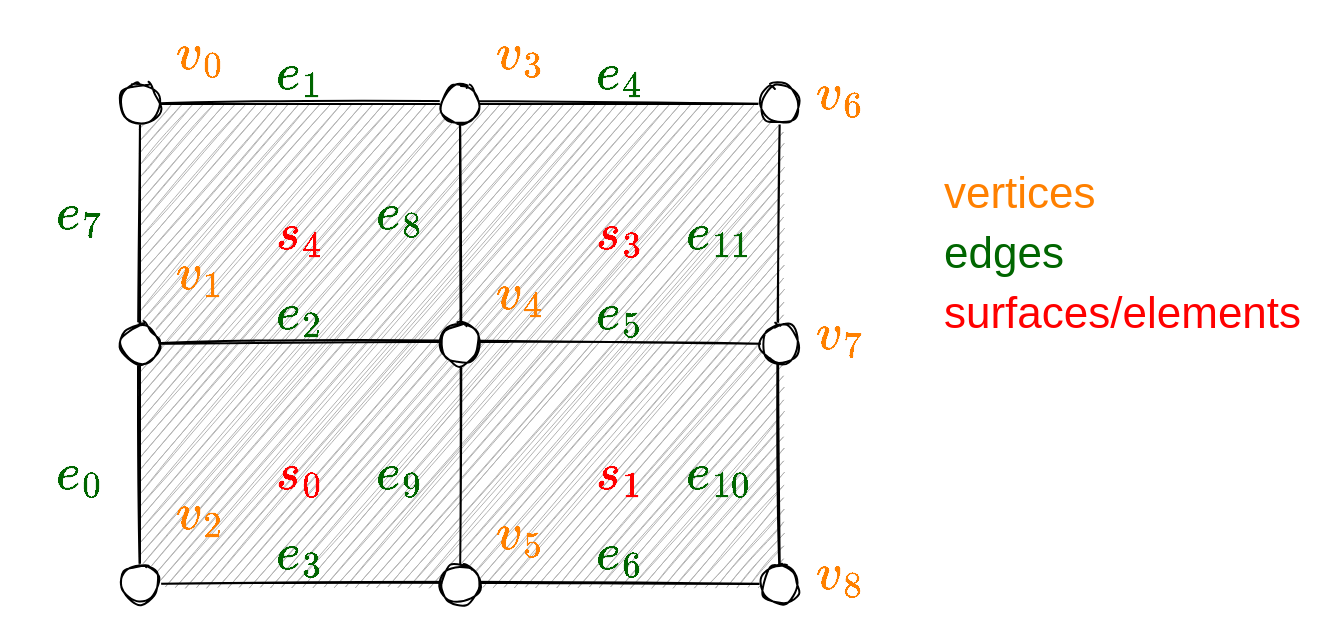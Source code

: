 <mxfile version="16.5.1" type="device"><diagram name="Page-1" id="c4acf3e9-155e-7222-9cf6-157b1a14988f"><mxGraphModel dx="711" dy="430" grid="1" gridSize="10" guides="1" tooltips="1" connect="1" arrows="1" fold="1" page="1" pageScale="1" pageWidth="827" pageHeight="1169" background="none" math="1" shadow="0"><root><mxCell id="0"/><mxCell id="1" parent="0"/><mxCell id="cG9FXj7pDNj3RxCWlY6D-50" value="" style="verticalLabelPosition=bottom;verticalAlign=top;html=1;shape=mxgraph.basic.rect;fillColor2=none;strokeWidth=1;size=20;indent=5;rounded=0;shadow=0;labelBackgroundColor=none;sketch=0;fontColor=#E4FDE1;fillColor=#FFFFFF;gradientColor=none;strokeColor=none;" vertex="1" parent="1"><mxGeometry x="90" y="70" width="660" height="310" as="geometry"/></mxCell><mxCell id="2" value="" style="rounded=0;whiteSpace=wrap;html=1;fillColor=#B3B3B3;glass=0;shadow=0;strokeColor=default;gradientColor=none;sketch=1;" parent="1" vertex="1"><mxGeometry x="160" y="120" width="320" height="240" as="geometry"/></mxCell><mxCell id="cG9FXj7pDNj3RxCWlY6D-18" value="" style="endArrow=none;html=1;rounded=0;shadow=0;sketch=1;entryX=0.5;entryY=0.5;entryDx=0;entryDy=0;entryPerimeter=0;exitX=0.5;exitY=0.5;exitDx=0;exitDy=0;exitPerimeter=0;" edge="1" parent="1" source="11" target="16"><mxGeometry width="50" height="50" relative="1" as="geometry"><mxPoint x="410" y="260" as="sourcePoint"/><mxPoint x="460" y="210" as="targetPoint"/></mxGeometry></mxCell><mxCell id="18" value="" style="endArrow=none;html=1;rounded=0;fontSize=22;fontColor=#000000;exitX=0;exitY=0.5;exitDx=0;exitDy=0;shadow=0;sketch=1;entryX=0.5;entryY=0.5;entryDx=0;entryDy=0;entryPerimeter=0;" parent="1" source="2" target="14" edge="1"><mxGeometry width="50" height="50" relative="1" as="geometry"><mxPoint x="250" y="330" as="sourcePoint"/><mxPoint x="300" y="280" as="targetPoint"/></mxGeometry></mxCell><mxCell id="3" value="&lt;span style=&quot;text-align: left&quot;&gt;&lt;font style=&quot;font-size: 22px&quot; color=&quot;#ff8000&quot;&gt;\(v_0\)&lt;/font&gt;&lt;/span&gt;" style="text;html=1;strokeColor=none;fillColor=none;align=center;verticalAlign=middle;whiteSpace=wrap;rounded=0;sketch=1;" parent="1" vertex="1"><mxGeometry x="160" y="80" width="60" height="30" as="geometry"/></mxCell><mxCell id="7" value="" style="ellipse;whiteSpace=wrap;html=1;aspect=fixed;fontSize=22;fontColor=#000000;perimeterSpacing=6;fillColor=default;sketch=1;" parent="1" vertex="1"><mxGeometry x="150" y="350" width="20" height="20" as="geometry"/></mxCell><mxCell id="9" value="" style="ellipse;whiteSpace=wrap;html=1;aspect=fixed;fontSize=22;fontColor=#000000;perimeterSpacing=6;fillColor=default;sketch=1;" parent="1" vertex="1"><mxGeometry x="150" y="230" width="20" height="20" as="geometry"/></mxCell><mxCell id="10" value="" style="ellipse;whiteSpace=wrap;html=1;aspect=fixed;fontSize=22;fontColor=#000000;perimeterSpacing=6;fillColor=default;sketch=1;" parent="1" vertex="1"><mxGeometry x="150" y="110" width="20" height="20" as="geometry"/></mxCell><mxCell id="11" value="" style="ellipse;whiteSpace=wrap;html=1;aspect=fixed;fontSize=22;fontColor=#000000;perimeterSpacing=6;fillColor=default;sketch=1;" parent="1" vertex="1"><mxGeometry x="310" y="350" width="20" height="20" as="geometry"/></mxCell><mxCell id="12" value="" style="ellipse;whiteSpace=wrap;html=1;aspect=fixed;fontSize=22;fontColor=#000000;perimeterSpacing=6;fillColor=default;sketch=1;" parent="1" vertex="1"><mxGeometry x="470" y="350" width="20" height="20" as="geometry"/></mxCell><mxCell id="14" value="" style="ellipse;whiteSpace=wrap;html=1;aspect=fixed;fontSize=22;fontColor=#000000;perimeterSpacing=6;fillColor=default;sketch=1;" parent="1" vertex="1"><mxGeometry x="470" y="230" width="20" height="20" as="geometry"/></mxCell><mxCell id="15" value="" style="ellipse;whiteSpace=wrap;html=1;aspect=fixed;fontSize=22;fontColor=#000000;perimeterSpacing=6;fillColor=default;sketch=1;" parent="1" vertex="1"><mxGeometry x="470" y="110" width="20" height="20" as="geometry"/></mxCell><mxCell id="16" value="" style="ellipse;whiteSpace=wrap;html=1;aspect=fixed;fontSize=22;fontColor=#000000;perimeterSpacing=6;fillColor=default;sketch=1;" parent="1" vertex="1"><mxGeometry x="310" y="110" width="20" height="20" as="geometry"/></mxCell><mxCell id="17" value="" style="ellipse;whiteSpace=wrap;html=1;aspect=fixed;fontSize=22;fontColor=#000000;perimeterSpacing=6;fillColor=default;sketch=1;" parent="1" vertex="1"><mxGeometry x="310" y="230" width="20" height="20" as="geometry"/></mxCell><mxCell id="cG9FXj7pDNj3RxCWlY6D-19" value="&lt;span style=&quot;text-align: left&quot;&gt;&lt;font style=&quot;font-size: 22px&quot; color=&quot;#ff8000&quot;&gt;\(v_1\)&lt;/font&gt;&lt;/span&gt;" style="text;html=1;strokeColor=none;fillColor=none;align=center;verticalAlign=middle;whiteSpace=wrap;rounded=0;sketch=1;" vertex="1" parent="1"><mxGeometry x="160" y="190" width="60" height="30" as="geometry"/></mxCell><mxCell id="cG9FXj7pDNj3RxCWlY6D-20" value="&lt;span style=&quot;text-align: left&quot;&gt;&lt;font style=&quot;font-size: 22px&quot; color=&quot;#ff8000&quot;&gt;\(v_2\)&lt;/font&gt;&lt;/span&gt;" style="text;html=1;strokeColor=none;fillColor=none;align=center;verticalAlign=middle;whiteSpace=wrap;rounded=0;sketch=1;" vertex="1" parent="1"><mxGeometry x="160" y="310" width="60" height="30" as="geometry"/></mxCell><mxCell id="cG9FXj7pDNj3RxCWlY6D-21" value="&lt;span style=&quot;text-align: left&quot;&gt;&lt;font style=&quot;font-size: 22px&quot; color=&quot;#ff8000&quot;&gt;\(v_3\)&lt;/font&gt;&lt;/span&gt;" style="text;html=1;strokeColor=none;fillColor=none;align=center;verticalAlign=middle;whiteSpace=wrap;rounded=0;sketch=1;" vertex="1" parent="1"><mxGeometry x="320" y="80" width="60" height="30" as="geometry"/></mxCell><mxCell id="cG9FXj7pDNj3RxCWlY6D-22" value="&lt;span style=&quot;text-align: left&quot;&gt;&lt;font style=&quot;font-size: 22px&quot; color=&quot;#ff8000&quot;&gt;\(v_4\)&lt;/font&gt;&lt;/span&gt;" style="text;html=1;strokeColor=none;fillColor=none;align=center;verticalAlign=middle;whiteSpace=wrap;rounded=0;sketch=1;" vertex="1" parent="1"><mxGeometry x="320" y="200" width="60" height="30" as="geometry"/></mxCell><mxCell id="cG9FXj7pDNj3RxCWlY6D-23" value="&lt;span style=&quot;text-align: left&quot;&gt;&lt;font style=&quot;font-size: 22px&quot; color=&quot;#ff8000&quot;&gt;\(v_5\)&lt;/font&gt;&lt;/span&gt;" style="text;html=1;strokeColor=none;fillColor=none;align=center;verticalAlign=middle;whiteSpace=wrap;rounded=0;sketch=1;" vertex="1" parent="1"><mxGeometry x="320" y="320" width="60" height="30" as="geometry"/></mxCell><mxCell id="cG9FXj7pDNj3RxCWlY6D-24" value="&lt;span style=&quot;text-align: left&quot;&gt;&lt;font style=&quot;font-size: 22px&quot; color=&quot;#ff8000&quot;&gt;\(v_6\)&lt;/font&gt;&lt;/span&gt;" style="text;html=1;strokeColor=none;fillColor=none;align=center;verticalAlign=middle;whiteSpace=wrap;rounded=0;sketch=1;" vertex="1" parent="1"><mxGeometry x="480" y="100" width="60" height="30" as="geometry"/></mxCell><mxCell id="cG9FXj7pDNj3RxCWlY6D-25" value="&lt;span style=&quot;text-align: left&quot;&gt;&lt;font style=&quot;font-size: 22px&quot; color=&quot;#ff8000&quot;&gt;\(v_7\)&lt;/font&gt;&lt;/span&gt;" style="text;html=1;strokeColor=none;fillColor=none;align=center;verticalAlign=middle;whiteSpace=wrap;rounded=0;sketch=1;" vertex="1" parent="1"><mxGeometry x="480" y="220" width="60" height="30" as="geometry"/></mxCell><mxCell id="cG9FXj7pDNj3RxCWlY6D-26" value="&lt;span style=&quot;text-align: left&quot;&gt;&lt;font style=&quot;font-size: 22px&quot; color=&quot;#ff8000&quot;&gt;\(v_8\)&lt;/font&gt;&lt;/span&gt;" style="text;html=1;strokeColor=none;fillColor=none;align=center;verticalAlign=middle;whiteSpace=wrap;rounded=0;sketch=1;" vertex="1" parent="1"><mxGeometry x="480" y="340" width="60" height="30" as="geometry"/></mxCell><mxCell id="cG9FXj7pDNj3RxCWlY6D-27" value="&lt;span style=&quot;text-align: left&quot;&gt;&lt;font style=&quot;font-size: 22px&quot; color=&quot;#006600&quot;&gt;\(e_1\)&lt;/font&gt;&lt;/span&gt;" style="text;html=1;strokeColor=none;fillColor=none;align=center;verticalAlign=middle;whiteSpace=wrap;rounded=0;sketch=1;" vertex="1" parent="1"><mxGeometry x="210" y="90" width="60" height="30" as="geometry"/></mxCell><mxCell id="cG9FXj7pDNj3RxCWlY6D-28" value="&lt;span style=&quot;text-align: left&quot;&gt;&lt;font style=&quot;font-size: 22px&quot; color=&quot;#006600&quot;&gt;\(e_2\)&lt;/font&gt;&lt;/span&gt;" style="text;html=1;strokeColor=none;fillColor=none;align=center;verticalAlign=middle;whiteSpace=wrap;rounded=0;sketch=1;" vertex="1" parent="1"><mxGeometry x="210" y="210" width="60" height="30" as="geometry"/></mxCell><mxCell id="cG9FXj7pDNj3RxCWlY6D-29" value="&lt;span style=&quot;text-align: left&quot;&gt;&lt;font style=&quot;font-size: 22px&quot; color=&quot;#006600&quot;&gt;\(e_3\)&lt;/font&gt;&lt;/span&gt;" style="text;html=1;strokeColor=none;fillColor=none;align=center;verticalAlign=middle;whiteSpace=wrap;rounded=0;sketch=1;" vertex="1" parent="1"><mxGeometry x="210" y="330" width="60" height="30" as="geometry"/></mxCell><mxCell id="cG9FXj7pDNj3RxCWlY6D-30" value="&lt;span style=&quot;text-align: left&quot;&gt;&lt;font style=&quot;font-size: 22px&quot; color=&quot;#006600&quot;&gt;\(e_4\)&lt;/font&gt;&lt;/span&gt;" style="text;html=1;strokeColor=none;fillColor=none;align=center;verticalAlign=middle;whiteSpace=wrap;rounded=0;sketch=1;" vertex="1" parent="1"><mxGeometry x="370" y="90" width="60" height="30" as="geometry"/></mxCell><mxCell id="cG9FXj7pDNj3RxCWlY6D-31" value="&lt;span style=&quot;text-align: left&quot;&gt;&lt;font style=&quot;font-size: 22px&quot; color=&quot;#006600&quot;&gt;\(e_5\)&lt;/font&gt;&lt;/span&gt;" style="text;html=1;strokeColor=none;fillColor=none;align=center;verticalAlign=middle;whiteSpace=wrap;rounded=0;sketch=1;" vertex="1" parent="1"><mxGeometry x="370" y="210" width="60" height="30" as="geometry"/></mxCell><mxCell id="cG9FXj7pDNj3RxCWlY6D-32" value="&lt;span style=&quot;text-align: left&quot;&gt;&lt;font style=&quot;font-size: 22px&quot; color=&quot;#006600&quot;&gt;\(e_6\)&lt;/font&gt;&lt;/span&gt;" style="text;html=1;strokeColor=none;fillColor=none;align=center;verticalAlign=middle;whiteSpace=wrap;rounded=0;sketch=1;" vertex="1" parent="1"><mxGeometry x="370" y="330" width="60" height="30" as="geometry"/></mxCell><mxCell id="cG9FXj7pDNj3RxCWlY6D-33" value="&lt;span style=&quot;text-align: left&quot;&gt;&lt;font style=&quot;font-size: 22px&quot; color=&quot;#006600&quot;&gt;\(e_0\)&lt;/font&gt;&lt;/span&gt;" style="text;html=1;strokeColor=none;fillColor=none;align=center;verticalAlign=middle;whiteSpace=wrap;rounded=0;sketch=1;" vertex="1" parent="1"><mxGeometry x="100" y="290" width="60" height="30" as="geometry"/></mxCell><mxCell id="cG9FXj7pDNj3RxCWlY6D-34" value="&lt;span style=&quot;text-align: left&quot;&gt;&lt;font style=&quot;font-size: 22px&quot; color=&quot;#006600&quot;&gt;\(e_7\)&lt;/font&gt;&lt;/span&gt;" style="text;html=1;strokeColor=none;fillColor=none;align=center;verticalAlign=middle;whiteSpace=wrap;rounded=0;sketch=1;" vertex="1" parent="1"><mxGeometry x="100" y="160" width="60" height="30" as="geometry"/></mxCell><mxCell id="cG9FXj7pDNj3RxCWlY6D-35" value="&lt;span style=&quot;text-align: left&quot;&gt;&lt;font style=&quot;font-size: 22px&quot; color=&quot;#006600&quot;&gt;\(e_8\)&lt;/font&gt;&lt;/span&gt;" style="text;html=1;strokeColor=none;fillColor=none;align=center;verticalAlign=middle;whiteSpace=wrap;rounded=0;sketch=1;" vertex="1" parent="1"><mxGeometry x="260" y="160" width="60" height="30" as="geometry"/></mxCell><mxCell id="cG9FXj7pDNj3RxCWlY6D-36" value="&lt;span style=&quot;text-align: left&quot;&gt;&lt;font style=&quot;font-size: 22px&quot; color=&quot;#006600&quot;&gt;\(e_9\)&lt;/font&gt;&lt;/span&gt;" style="text;html=1;strokeColor=none;fillColor=none;align=center;verticalAlign=middle;whiteSpace=wrap;rounded=0;sketch=1;" vertex="1" parent="1"><mxGeometry x="260" y="290" width="60" height="30" as="geometry"/></mxCell><mxCell id="cG9FXj7pDNj3RxCWlY6D-37" value="&lt;span style=&quot;text-align: left&quot;&gt;&lt;font style=&quot;font-size: 22px&quot; color=&quot;#006600&quot;&gt;\(e_{10}\)&lt;/font&gt;&lt;/span&gt;" style="text;html=1;strokeColor=none;fillColor=none;align=center;verticalAlign=middle;whiteSpace=wrap;rounded=0;sketch=1;" vertex="1" parent="1"><mxGeometry x="420" y="290" width="60" height="30" as="geometry"/></mxCell><mxCell id="cG9FXj7pDNj3RxCWlY6D-38" value="&lt;span style=&quot;text-align: left&quot;&gt;&lt;font style=&quot;font-size: 22px&quot; color=&quot;#006600&quot;&gt;\(e_{11}\)&lt;/font&gt;&lt;/span&gt;" style="text;html=1;strokeColor=none;fillColor=none;align=center;verticalAlign=middle;whiteSpace=wrap;rounded=0;sketch=1;" vertex="1" parent="1"><mxGeometry x="420" y="170" width="60" height="30" as="geometry"/></mxCell><mxCell id="cG9FXj7pDNj3RxCWlY6D-39" value="&lt;font style=&quot;font-size: 22px&quot; color=&quot;#ff8000&quot;&gt;vertices&lt;/font&gt;" style="text;html=1;strokeColor=none;fillColor=none;align=left;verticalAlign=middle;whiteSpace=wrap;rounded=0;sketch=1;" vertex="1" parent="1"><mxGeometry x="560" y="150" width="60" height="30" as="geometry"/></mxCell><mxCell id="cG9FXj7pDNj3RxCWlY6D-40" value="&lt;div&gt;&lt;span style=&quot;font-size: 22px ; color: rgb(0 , 102 , 0)&quot;&gt;edges&lt;/span&gt;&lt;/div&gt;" style="text;html=1;strokeColor=none;fillColor=none;align=left;verticalAlign=middle;whiteSpace=wrap;rounded=0;sketch=1;" vertex="1" parent="1"><mxGeometry x="560" y="180" width="60" height="30" as="geometry"/></mxCell><mxCell id="cG9FXj7pDNj3RxCWlY6D-41" value="&lt;span style=&quot;text-align: left&quot;&gt;&lt;font style=&quot;font-size: 22px&quot; color=&quot;#ff0000&quot;&gt;\(s_0\)&lt;/font&gt;&lt;/span&gt;" style="text;html=1;strokeColor=none;fillColor=none;align=center;verticalAlign=middle;whiteSpace=wrap;rounded=0;sketch=1;" vertex="1" parent="1"><mxGeometry x="210" y="290" width="60" height="30" as="geometry"/></mxCell><mxCell id="cG9FXj7pDNj3RxCWlY6D-42" value="&lt;span style=&quot;text-align: left&quot;&gt;&lt;font style=&quot;font-size: 22px&quot; color=&quot;#ff0000&quot;&gt;\(s_1\)&lt;/font&gt;&lt;/span&gt;" style="text;html=1;strokeColor=none;fillColor=none;align=center;verticalAlign=middle;whiteSpace=wrap;rounded=0;sketch=1;" vertex="1" parent="1"><mxGeometry x="370" y="290" width="60" height="30" as="geometry"/></mxCell><mxCell id="cG9FXj7pDNj3RxCWlY6D-43" value="&lt;span style=&quot;text-align: left&quot;&gt;&lt;font style=&quot;font-size: 22px&quot; color=&quot;#ff0000&quot;&gt;\(s_3\)&lt;/font&gt;&lt;/span&gt;" style="text;html=1;strokeColor=none;fillColor=none;align=center;verticalAlign=middle;whiteSpace=wrap;rounded=0;sketch=1;" vertex="1" parent="1"><mxGeometry x="370" y="170" width="60" height="30" as="geometry"/></mxCell><mxCell id="cG9FXj7pDNj3RxCWlY6D-44" value="&lt;span style=&quot;text-align: left&quot;&gt;&lt;font style=&quot;font-size: 22px&quot; color=&quot;#ff0000&quot;&gt;\(s_4\)&lt;/font&gt;&lt;/span&gt;" style="text;html=1;strokeColor=none;fillColor=none;align=center;verticalAlign=middle;whiteSpace=wrap;rounded=0;sketch=1;" vertex="1" parent="1"><mxGeometry x="210" y="170" width="60" height="30" as="geometry"/></mxCell><mxCell id="cG9FXj7pDNj3RxCWlY6D-45" value="&lt;font style=&quot;font-size: 22px&quot; color=&quot;#ff0000&quot;&gt;surfaces/elements&lt;/font&gt;" style="text;html=1;strokeColor=none;fillColor=none;align=left;verticalAlign=middle;whiteSpace=wrap;rounded=0;sketch=1;" vertex="1" parent="1"><mxGeometry x="560" y="210" width="60" height="30" as="geometry"/></mxCell></root></mxGraphModel></diagram></mxfile>